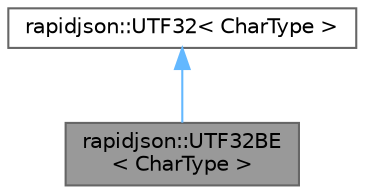 digraph "rapidjson::UTF32BE&lt; CharType &gt;"
{
 // LATEX_PDF_SIZE
  bgcolor="transparent";
  edge [fontname=Helvetica,fontsize=10,labelfontname=Helvetica,labelfontsize=10];
  node [fontname=Helvetica,fontsize=10,shape=box,height=0.2,width=0.4];
  Node1 [id="Node000001",label="rapidjson::UTF32BE\l\< CharType \>",height=0.2,width=0.4,color="gray40", fillcolor="grey60", style="filled", fontcolor="black",tooltip="UTF-32 big endian encoding."];
  Node2 -> Node1 [id="edge1_Node000001_Node000002",dir="back",color="steelblue1",style="solid",tooltip=" "];
  Node2 [id="Node000002",label="rapidjson::UTF32\< CharType \>",height=0.2,width=0.4,color="gray40", fillcolor="white", style="filled",URL="$structrapidjson_1_1_u_t_f32.html",tooltip="UTF-32 encoding."];
}
